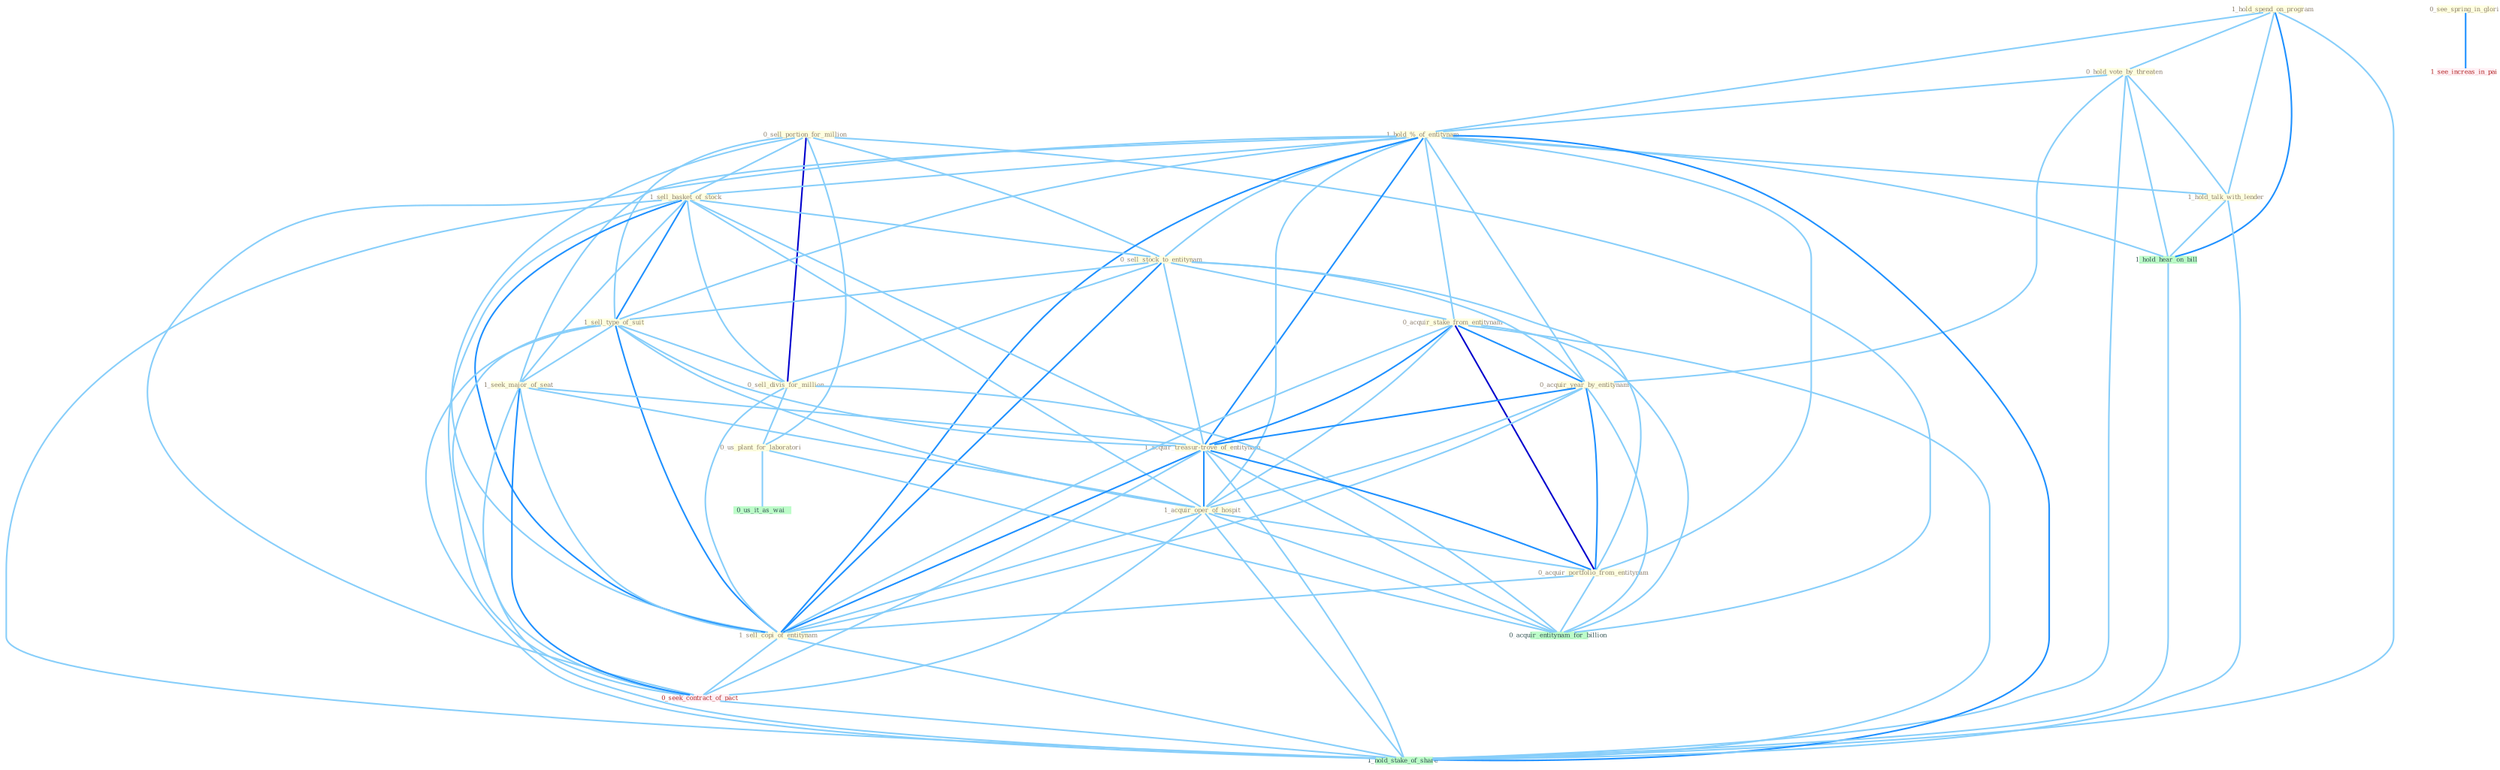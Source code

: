 Graph G{ 
    node
    [shape=polygon,style=filled,width=.5,height=.06,color="#BDFCC9",fixedsize=true,fontsize=4,
    fontcolor="#2f4f4f"];
    {node
    [color="#ffffe0", fontcolor="#8b7d6b"] "0_sell_portion_for_million " "1_hold_spend_on_program " "0_hold_vote_by_threaten " "1_hold_%_of_entitynam " "1_sell_basket_of_stock " "0_sell_stock_to_entitynam " "1_sell_type_of_suit " "1_seek_major_of_seat " "0_sell_divis_for_million " "0_see_spring_in_glori " "0_acquir_stake_from_entitynam " "1_hold_talk_with_lender " "0_acquir_year_by_entitynam " "1_acquir_treasur-trove_of_entitynam " "1_acquir_oper_of_hospit " "0_acquir_portfolio_from_entitynam " "1_sell_copi_of_entitynam " "0_us_plant_for_laboratori "}
{node [color="#fff0f5", fontcolor="#b22222"] "0_seek_contract_of_pact " "1_see_increas_in_pai "}
edge [color="#B0E2FF"];

	"0_sell_portion_for_million " -- "1_sell_basket_of_stock " [w="1", color="#87cefa" ];
	"0_sell_portion_for_million " -- "0_sell_stock_to_entitynam " [w="1", color="#87cefa" ];
	"0_sell_portion_for_million " -- "1_sell_type_of_suit " [w="1", color="#87cefa" ];
	"0_sell_portion_for_million " -- "0_sell_divis_for_million " [w="3", color="#0000cd" , len=0.6];
	"0_sell_portion_for_million " -- "1_sell_copi_of_entitynam " [w="1", color="#87cefa" ];
	"0_sell_portion_for_million " -- "0_us_plant_for_laboratori " [w="1", color="#87cefa" ];
	"0_sell_portion_for_million " -- "0_acquir_entitynam_for_billion " [w="1", color="#87cefa" ];
	"1_hold_spend_on_program " -- "0_hold_vote_by_threaten " [w="1", color="#87cefa" ];
	"1_hold_spend_on_program " -- "1_hold_%_of_entitynam " [w="1", color="#87cefa" ];
	"1_hold_spend_on_program " -- "1_hold_talk_with_lender " [w="1", color="#87cefa" ];
	"1_hold_spend_on_program " -- "1_hold_hear_on_bill " [w="2", color="#1e90ff" , len=0.8];
	"1_hold_spend_on_program " -- "1_hold_stake_of_share " [w="1", color="#87cefa" ];
	"0_hold_vote_by_threaten " -- "1_hold_%_of_entitynam " [w="1", color="#87cefa" ];
	"0_hold_vote_by_threaten " -- "1_hold_talk_with_lender " [w="1", color="#87cefa" ];
	"0_hold_vote_by_threaten " -- "0_acquir_year_by_entitynam " [w="1", color="#87cefa" ];
	"0_hold_vote_by_threaten " -- "1_hold_hear_on_bill " [w="1", color="#87cefa" ];
	"0_hold_vote_by_threaten " -- "1_hold_stake_of_share " [w="1", color="#87cefa" ];
	"1_hold_%_of_entitynam " -- "1_sell_basket_of_stock " [w="1", color="#87cefa" ];
	"1_hold_%_of_entitynam " -- "0_sell_stock_to_entitynam " [w="1", color="#87cefa" ];
	"1_hold_%_of_entitynam " -- "1_sell_type_of_suit " [w="1", color="#87cefa" ];
	"1_hold_%_of_entitynam " -- "1_seek_major_of_seat " [w="1", color="#87cefa" ];
	"1_hold_%_of_entitynam " -- "0_acquir_stake_from_entitynam " [w="1", color="#87cefa" ];
	"1_hold_%_of_entitynam " -- "1_hold_talk_with_lender " [w="1", color="#87cefa" ];
	"1_hold_%_of_entitynam " -- "0_acquir_year_by_entitynam " [w="1", color="#87cefa" ];
	"1_hold_%_of_entitynam " -- "1_acquir_treasur-trove_of_entitynam " [w="2", color="#1e90ff" , len=0.8];
	"1_hold_%_of_entitynam " -- "1_acquir_oper_of_hospit " [w="1", color="#87cefa" ];
	"1_hold_%_of_entitynam " -- "0_acquir_portfolio_from_entitynam " [w="1", color="#87cefa" ];
	"1_hold_%_of_entitynam " -- "1_sell_copi_of_entitynam " [w="2", color="#1e90ff" , len=0.8];
	"1_hold_%_of_entitynam " -- "0_seek_contract_of_pact " [w="1", color="#87cefa" ];
	"1_hold_%_of_entitynam " -- "1_hold_hear_on_bill " [w="1", color="#87cefa" ];
	"1_hold_%_of_entitynam " -- "1_hold_stake_of_share " [w="2", color="#1e90ff" , len=0.8];
	"1_sell_basket_of_stock " -- "0_sell_stock_to_entitynam " [w="1", color="#87cefa" ];
	"1_sell_basket_of_stock " -- "1_sell_type_of_suit " [w="2", color="#1e90ff" , len=0.8];
	"1_sell_basket_of_stock " -- "1_seek_major_of_seat " [w="1", color="#87cefa" ];
	"1_sell_basket_of_stock " -- "0_sell_divis_for_million " [w="1", color="#87cefa" ];
	"1_sell_basket_of_stock " -- "1_acquir_treasur-trove_of_entitynam " [w="1", color="#87cefa" ];
	"1_sell_basket_of_stock " -- "1_acquir_oper_of_hospit " [w="1", color="#87cefa" ];
	"1_sell_basket_of_stock " -- "1_sell_copi_of_entitynam " [w="2", color="#1e90ff" , len=0.8];
	"1_sell_basket_of_stock " -- "0_seek_contract_of_pact " [w="1", color="#87cefa" ];
	"1_sell_basket_of_stock " -- "1_hold_stake_of_share " [w="1", color="#87cefa" ];
	"0_sell_stock_to_entitynam " -- "1_sell_type_of_suit " [w="1", color="#87cefa" ];
	"0_sell_stock_to_entitynam " -- "0_sell_divis_for_million " [w="1", color="#87cefa" ];
	"0_sell_stock_to_entitynam " -- "0_acquir_stake_from_entitynam " [w="1", color="#87cefa" ];
	"0_sell_stock_to_entitynam " -- "0_acquir_year_by_entitynam " [w="1", color="#87cefa" ];
	"0_sell_stock_to_entitynam " -- "1_acquir_treasur-trove_of_entitynam " [w="1", color="#87cefa" ];
	"0_sell_stock_to_entitynam " -- "0_acquir_portfolio_from_entitynam " [w="1", color="#87cefa" ];
	"0_sell_stock_to_entitynam " -- "1_sell_copi_of_entitynam " [w="2", color="#1e90ff" , len=0.8];
	"1_sell_type_of_suit " -- "1_seek_major_of_seat " [w="1", color="#87cefa" ];
	"1_sell_type_of_suit " -- "0_sell_divis_for_million " [w="1", color="#87cefa" ];
	"1_sell_type_of_suit " -- "1_acquir_treasur-trove_of_entitynam " [w="1", color="#87cefa" ];
	"1_sell_type_of_suit " -- "1_acquir_oper_of_hospit " [w="1", color="#87cefa" ];
	"1_sell_type_of_suit " -- "1_sell_copi_of_entitynam " [w="2", color="#1e90ff" , len=0.8];
	"1_sell_type_of_suit " -- "0_seek_contract_of_pact " [w="1", color="#87cefa" ];
	"1_sell_type_of_suit " -- "1_hold_stake_of_share " [w="1", color="#87cefa" ];
	"1_seek_major_of_seat " -- "1_acquir_treasur-trove_of_entitynam " [w="1", color="#87cefa" ];
	"1_seek_major_of_seat " -- "1_acquir_oper_of_hospit " [w="1", color="#87cefa" ];
	"1_seek_major_of_seat " -- "1_sell_copi_of_entitynam " [w="1", color="#87cefa" ];
	"1_seek_major_of_seat " -- "0_seek_contract_of_pact " [w="2", color="#1e90ff" , len=0.8];
	"1_seek_major_of_seat " -- "1_hold_stake_of_share " [w="1", color="#87cefa" ];
	"0_sell_divis_for_million " -- "1_sell_copi_of_entitynam " [w="1", color="#87cefa" ];
	"0_sell_divis_for_million " -- "0_us_plant_for_laboratori " [w="1", color="#87cefa" ];
	"0_sell_divis_for_million " -- "0_acquir_entitynam_for_billion " [w="1", color="#87cefa" ];
	"0_see_spring_in_glori " -- "1_see_increas_in_pai " [w="2", color="#1e90ff" , len=0.8];
	"0_acquir_stake_from_entitynam " -- "0_acquir_year_by_entitynam " [w="2", color="#1e90ff" , len=0.8];
	"0_acquir_stake_from_entitynam " -- "1_acquir_treasur-trove_of_entitynam " [w="2", color="#1e90ff" , len=0.8];
	"0_acquir_stake_from_entitynam " -- "1_acquir_oper_of_hospit " [w="1", color="#87cefa" ];
	"0_acquir_stake_from_entitynam " -- "0_acquir_portfolio_from_entitynam " [w="3", color="#0000cd" , len=0.6];
	"0_acquir_stake_from_entitynam " -- "1_sell_copi_of_entitynam " [w="1", color="#87cefa" ];
	"0_acquir_stake_from_entitynam " -- "0_acquir_entitynam_for_billion " [w="1", color="#87cefa" ];
	"0_acquir_stake_from_entitynam " -- "1_hold_stake_of_share " [w="1", color="#87cefa" ];
	"1_hold_talk_with_lender " -- "1_hold_hear_on_bill " [w="1", color="#87cefa" ];
	"1_hold_talk_with_lender " -- "1_hold_stake_of_share " [w="1", color="#87cefa" ];
	"0_acquir_year_by_entitynam " -- "1_acquir_treasur-trove_of_entitynam " [w="2", color="#1e90ff" , len=0.8];
	"0_acquir_year_by_entitynam " -- "1_acquir_oper_of_hospit " [w="1", color="#87cefa" ];
	"0_acquir_year_by_entitynam " -- "0_acquir_portfolio_from_entitynam " [w="2", color="#1e90ff" , len=0.8];
	"0_acquir_year_by_entitynam " -- "1_sell_copi_of_entitynam " [w="1", color="#87cefa" ];
	"0_acquir_year_by_entitynam " -- "0_acquir_entitynam_for_billion " [w="1", color="#87cefa" ];
	"1_acquir_treasur-trove_of_entitynam " -- "1_acquir_oper_of_hospit " [w="2", color="#1e90ff" , len=0.8];
	"1_acquir_treasur-trove_of_entitynam " -- "0_acquir_portfolio_from_entitynam " [w="2", color="#1e90ff" , len=0.8];
	"1_acquir_treasur-trove_of_entitynam " -- "1_sell_copi_of_entitynam " [w="2", color="#1e90ff" , len=0.8];
	"1_acquir_treasur-trove_of_entitynam " -- "0_seek_contract_of_pact " [w="1", color="#87cefa" ];
	"1_acquir_treasur-trove_of_entitynam " -- "0_acquir_entitynam_for_billion " [w="1", color="#87cefa" ];
	"1_acquir_treasur-trove_of_entitynam " -- "1_hold_stake_of_share " [w="1", color="#87cefa" ];
	"1_acquir_oper_of_hospit " -- "0_acquir_portfolio_from_entitynam " [w="1", color="#87cefa" ];
	"1_acquir_oper_of_hospit " -- "1_sell_copi_of_entitynam " [w="1", color="#87cefa" ];
	"1_acquir_oper_of_hospit " -- "0_seek_contract_of_pact " [w="1", color="#87cefa" ];
	"1_acquir_oper_of_hospit " -- "0_acquir_entitynam_for_billion " [w="1", color="#87cefa" ];
	"1_acquir_oper_of_hospit " -- "1_hold_stake_of_share " [w="1", color="#87cefa" ];
	"0_acquir_portfolio_from_entitynam " -- "1_sell_copi_of_entitynam " [w="1", color="#87cefa" ];
	"0_acquir_portfolio_from_entitynam " -- "0_acquir_entitynam_for_billion " [w="1", color="#87cefa" ];
	"1_sell_copi_of_entitynam " -- "0_seek_contract_of_pact " [w="1", color="#87cefa" ];
	"1_sell_copi_of_entitynam " -- "1_hold_stake_of_share " [w="1", color="#87cefa" ];
	"0_us_plant_for_laboratori " -- "0_us_it_as_wai " [w="1", color="#87cefa" ];
	"0_us_plant_for_laboratori " -- "0_acquir_entitynam_for_billion " [w="1", color="#87cefa" ];
	"0_seek_contract_of_pact " -- "1_hold_stake_of_share " [w="1", color="#87cefa" ];
	"1_hold_hear_on_bill " -- "1_hold_stake_of_share " [w="1", color="#87cefa" ];
}